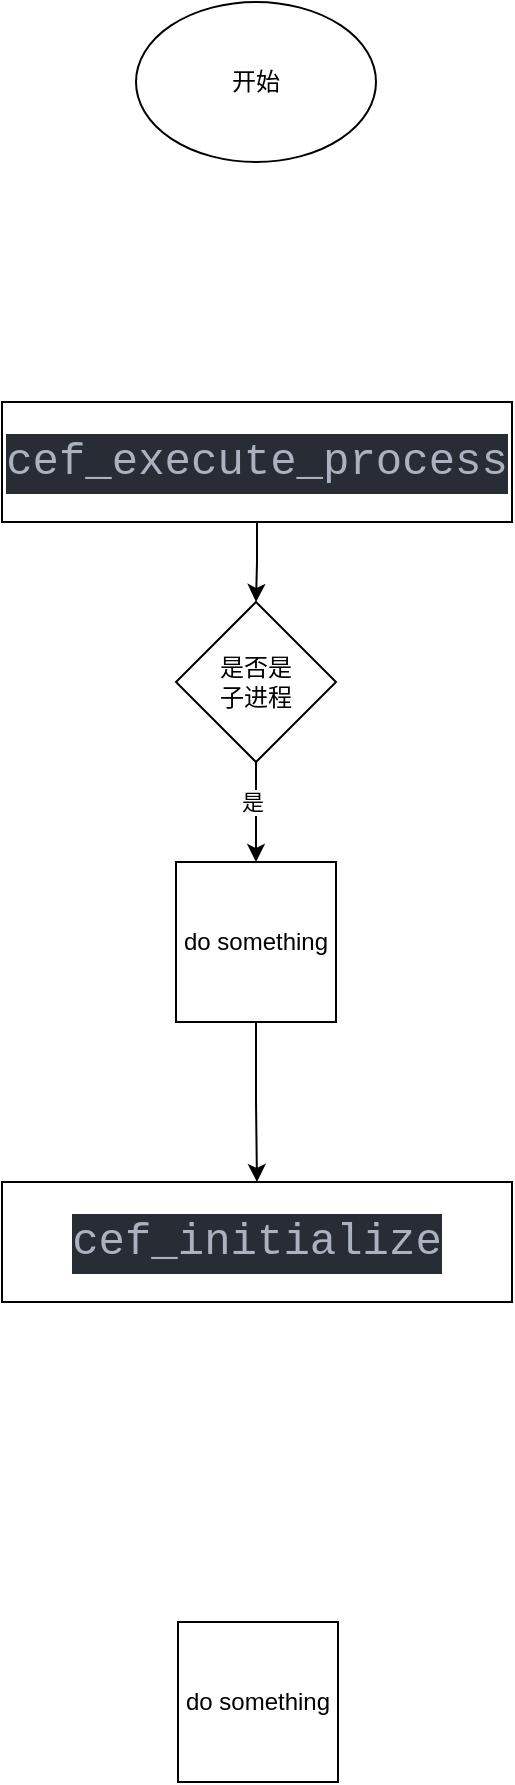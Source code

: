<mxfile version="22.1.17" type="github">
  <diagram name="Page-1" id="2YBvvXClWsGukQMizWep">
    <mxGraphModel dx="1430" dy="757" grid="1" gridSize="10" guides="1" tooltips="1" connect="1" arrows="1" fold="1" page="1" pageScale="1" pageWidth="850" pageHeight="1100" math="0" shadow="0">
      <root>
        <mxCell id="0" />
        <mxCell id="1" parent="0" />
        <mxCell id="A0iOIshMNF5UCfsPNKWk-35" value="开始" style="ellipse;whiteSpace=wrap;html=1;" vertex="1" parent="1">
          <mxGeometry x="365" y="90" width="120" height="80" as="geometry" />
        </mxCell>
        <mxCell id="A0iOIshMNF5UCfsPNKWk-39" style="edgeStyle=orthogonalEdgeStyle;rounded=0;orthogonalLoop=1;jettySize=auto;html=1;entryX=0.5;entryY=0;entryDx=0;entryDy=0;" edge="1" parent="1" source="A0iOIshMNF5UCfsPNKWk-36" target="A0iOIshMNF5UCfsPNKWk-37">
          <mxGeometry relative="1" as="geometry" />
        </mxCell>
        <mxCell id="A0iOIshMNF5UCfsPNKWk-36" value="&lt;div style=&quot;color: rgb(171, 178, 191); background-color: rgb(40, 44, 52); font-family: Consolas, &amp;quot;Source Code Pro&amp;quot;, &amp;quot;Source Code Pro&amp;quot;, Consolas, &amp;quot;Courier New&amp;quot;, monospace; font-size: 22px; line-height: 30px;&quot;&gt;cef_execute_process&lt;/div&gt;" style="rounded=0;whiteSpace=wrap;html=1;" vertex="1" parent="1">
          <mxGeometry x="298" y="290" width="255" height="60" as="geometry" />
        </mxCell>
        <mxCell id="A0iOIshMNF5UCfsPNKWk-47" style="edgeStyle=orthogonalEdgeStyle;rounded=0;orthogonalLoop=1;jettySize=auto;html=1;" edge="1" parent="1" source="A0iOIshMNF5UCfsPNKWk-37" target="A0iOIshMNF5UCfsPNKWk-44">
          <mxGeometry relative="1" as="geometry" />
        </mxCell>
        <mxCell id="A0iOIshMNF5UCfsPNKWk-48" value="是" style="edgeLabel;html=1;align=center;verticalAlign=middle;resizable=0;points=[];" vertex="1" connectable="0" parent="A0iOIshMNF5UCfsPNKWk-47">
          <mxGeometry x="-0.204" y="-2" relative="1" as="geometry">
            <mxPoint as="offset" />
          </mxGeometry>
        </mxCell>
        <mxCell id="A0iOIshMNF5UCfsPNKWk-37" value="是否是&lt;br&gt;子进程" style="rhombus;whiteSpace=wrap;html=1;" vertex="1" parent="1">
          <mxGeometry x="385" y="390" width="80" height="80" as="geometry" />
        </mxCell>
        <mxCell id="A0iOIshMNF5UCfsPNKWk-40" value="&lt;div style=&quot;color: rgb(171, 178, 191); background-color: rgb(40, 44, 52); font-family: Consolas, &amp;quot;Source Code Pro&amp;quot;, &amp;quot;Source Code Pro&amp;quot;, Consolas, &amp;quot;Courier New&amp;quot;, monospace; font-size: 22px; line-height: 30px;&quot;&gt;&lt;div style=&quot;line-height: 30px;&quot;&gt;cef_initialize&lt;/div&gt;&lt;/div&gt;" style="rounded=0;whiteSpace=wrap;html=1;" vertex="1" parent="1">
          <mxGeometry x="298" y="680" width="255" height="60" as="geometry" />
        </mxCell>
        <mxCell id="A0iOIshMNF5UCfsPNKWk-43" value="do something" style="whiteSpace=wrap;html=1;aspect=fixed;" vertex="1" parent="1">
          <mxGeometry x="386" y="900" width="80" height="80" as="geometry" />
        </mxCell>
        <mxCell id="A0iOIshMNF5UCfsPNKWk-49" style="edgeStyle=orthogonalEdgeStyle;rounded=0;orthogonalLoop=1;jettySize=auto;html=1;entryX=0.5;entryY=0;entryDx=0;entryDy=0;" edge="1" parent="1" source="A0iOIshMNF5UCfsPNKWk-44" target="A0iOIshMNF5UCfsPNKWk-40">
          <mxGeometry relative="1" as="geometry" />
        </mxCell>
        <mxCell id="A0iOIshMNF5UCfsPNKWk-44" value="do something" style="whiteSpace=wrap;html=1;aspect=fixed;" vertex="1" parent="1">
          <mxGeometry x="385" y="520" width="80" height="80" as="geometry" />
        </mxCell>
      </root>
    </mxGraphModel>
  </diagram>
</mxfile>
